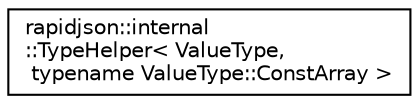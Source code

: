digraph "Graphical Class Hierarchy"
{
 // INTERACTIVE_SVG=YES
 // LATEX_PDF_SIZE
  edge [fontname="Helvetica",fontsize="10",labelfontname="Helvetica",labelfontsize="10"];
  node [fontname="Helvetica",fontsize="10",shape=record];
  rankdir="LR";
  Node0 [label="rapidjson::internal\l::TypeHelper\< ValueType,\l typename ValueType::ConstArray \>",height=0.2,width=0.4,color="black", fillcolor="white", style="filled",URL="$structrapidjson_1_1internal_1_1_type_helper_3_01_value_type_00_01typename_01_value_type_1_1_const_array_01_4.html",tooltip=" "];
}
